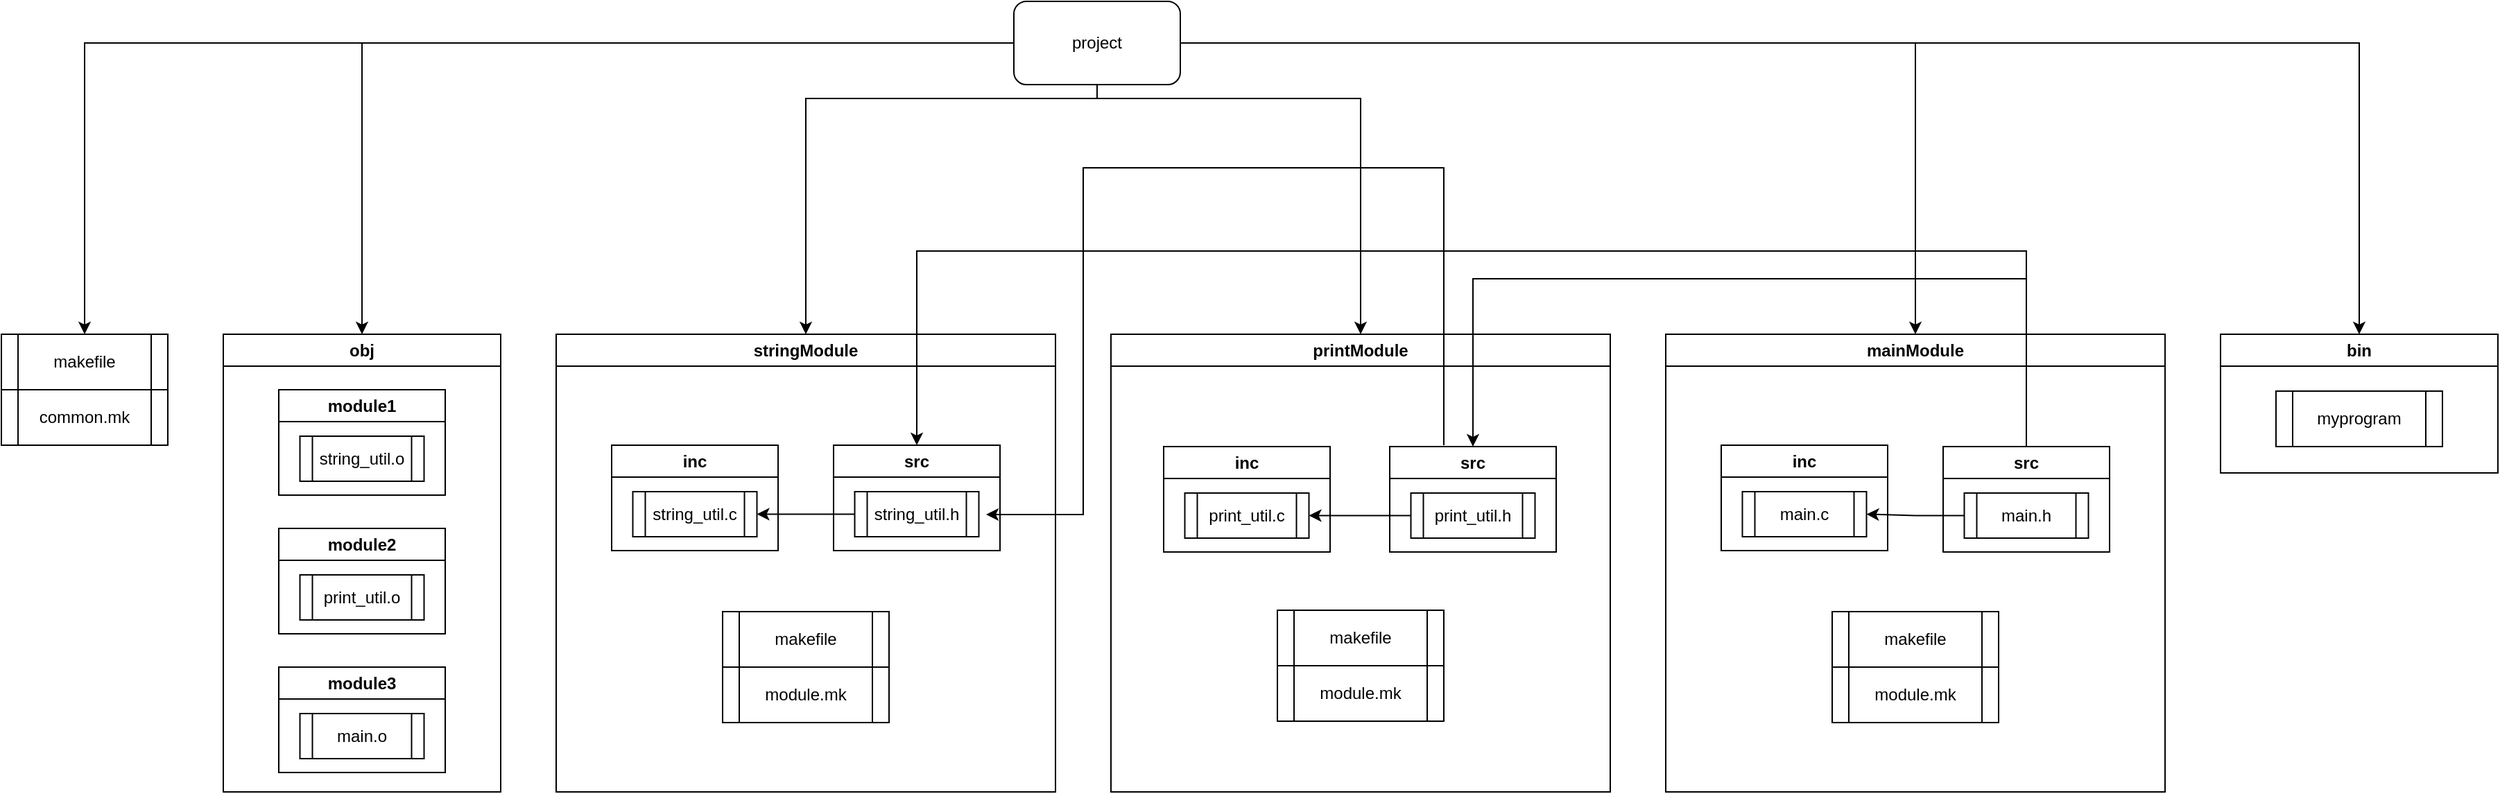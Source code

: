 <mxfile version="21.1.1" type="onedrive">
  <diagram id="PT-GRQ63UR67YI2i5cv7" name="Page-1">
    <mxGraphModel dx="2404" dy="636" grid="1" gridSize="10" guides="1" tooltips="1" connect="1" arrows="1" fold="1" page="1" pageScale="1" pageWidth="1169" pageHeight="827" math="0" shadow="0">
      <root>
        <mxCell id="0" />
        <mxCell id="1" parent="0" />
        <mxCell id="y-J6yGq-pBBK_awrRvmF-32" style="edgeStyle=orthogonalEdgeStyle;rounded=0;orthogonalLoop=1;jettySize=auto;html=1;entryX=0.5;entryY=0;entryDx=0;entryDy=0;" parent="1" source="xkAMnYPQj86GsAya68DB-3" target="y-J6yGq-pBBK_awrRvmF-6" edge="1">
          <mxGeometry relative="1" as="geometry" />
        </mxCell>
        <mxCell id="y-J6yGq-pBBK_awrRvmF-33" style="edgeStyle=orthogonalEdgeStyle;rounded=0;orthogonalLoop=1;jettySize=auto;html=1;entryX=0.5;entryY=0;entryDx=0;entryDy=0;" parent="1" source="xkAMnYPQj86GsAya68DB-3" target="y-J6yGq-pBBK_awrRvmF-15" edge="1">
          <mxGeometry relative="1" as="geometry" />
        </mxCell>
        <mxCell id="y-J6yGq-pBBK_awrRvmF-34" style="edgeStyle=orthogonalEdgeStyle;rounded=0;orthogonalLoop=1;jettySize=auto;html=1;entryX=0.5;entryY=0;entryDx=0;entryDy=0;" parent="1" source="xkAMnYPQj86GsAya68DB-3" target="y-J6yGq-pBBK_awrRvmF-22" edge="1">
          <mxGeometry relative="1" as="geometry">
            <Array as="points">
              <mxPoint x="620" y="90" />
              <mxPoint x="410" y="90" />
            </Array>
          </mxGeometry>
        </mxCell>
        <mxCell id="y-J6yGq-pBBK_awrRvmF-35" style="edgeStyle=orthogonalEdgeStyle;rounded=0;orthogonalLoop=1;jettySize=auto;html=1;entryX=0.5;entryY=0;entryDx=0;entryDy=0;" parent="1" source="xkAMnYPQj86GsAya68DB-3" target="y-J6yGq-pBBK_awrRvmF-8" edge="1">
          <mxGeometry relative="1" as="geometry" />
        </mxCell>
        <mxCell id="y-J6yGq-pBBK_awrRvmF-36" style="edgeStyle=orthogonalEdgeStyle;rounded=0;orthogonalLoop=1;jettySize=auto;html=1;" parent="1" source="xkAMnYPQj86GsAya68DB-3" target="y-J6yGq-pBBK_awrRvmF-1" edge="1">
          <mxGeometry relative="1" as="geometry">
            <Array as="points">
              <mxPoint x="620" y="90" />
              <mxPoint x="810" y="90" />
            </Array>
          </mxGeometry>
        </mxCell>
        <mxCell id="y-J6yGq-pBBK_awrRvmF-38" style="edgeStyle=orthogonalEdgeStyle;rounded=0;orthogonalLoop=1;jettySize=auto;html=1;entryX=0.5;entryY=0;entryDx=0;entryDy=0;" parent="1" source="xkAMnYPQj86GsAya68DB-3" target="y-J6yGq-pBBK_awrRvmF-37" edge="1">
          <mxGeometry relative="1" as="geometry" />
        </mxCell>
        <mxCell id="xkAMnYPQj86GsAya68DB-3" value="project" style="rounded=1;whiteSpace=wrap;html=1;" parent="1" vertex="1">
          <mxGeometry x="560" y="20" width="120" height="60" as="geometry" />
        </mxCell>
        <mxCell id="y-J6yGq-pBBK_awrRvmF-1" value="printModule" style="swimlane;whiteSpace=wrap;html=1;" parent="1" vertex="1">
          <mxGeometry x="630" y="260" width="360" height="330" as="geometry" />
        </mxCell>
        <mxCell id="y-J6yGq-pBBK_awrRvmF-3" value="inc" style="swimlane;whiteSpace=wrap;html=1;startSize=23;" parent="y-J6yGq-pBBK_awrRvmF-1" vertex="1">
          <mxGeometry x="38" y="81" width="120" height="76" as="geometry" />
        </mxCell>
        <mxCell id="xkAMnYPQj86GsAya68DB-20" value="print_util.c" style="shape=process;whiteSpace=wrap;html=1;backgroundOutline=1;" parent="y-J6yGq-pBBK_awrRvmF-3" vertex="1">
          <mxGeometry x="15.25" y="33.5" width="89.5" height="32.5" as="geometry" />
        </mxCell>
        <mxCell id="y-J6yGq-pBBK_awrRvmF-4" value="src" style="swimlane;whiteSpace=wrap;html=1;startSize=23;" parent="y-J6yGq-pBBK_awrRvmF-1" vertex="1">
          <mxGeometry x="201" y="81" width="120" height="76" as="geometry" />
        </mxCell>
        <mxCell id="y-J6yGq-pBBK_awrRvmF-5" value="print_util.h" style="shape=process;whiteSpace=wrap;html=1;backgroundOutline=1;" parent="y-J6yGq-pBBK_awrRvmF-4" vertex="1">
          <mxGeometry x="15.25" y="33.5" width="89.5" height="32.5" as="geometry" />
        </mxCell>
        <mxCell id="xkAMnYPQj86GsAya68DB-31" value="makefile" style="shape=process;whiteSpace=wrap;html=1;backgroundOutline=1;" parent="y-J6yGq-pBBK_awrRvmF-1" vertex="1">
          <mxGeometry x="120" y="199" width="120" height="40" as="geometry" />
        </mxCell>
        <mxCell id="xkAMnYPQj86GsAya68DB-32" value="module.mk" style="shape=process;whiteSpace=wrap;html=1;backgroundOutline=1;" parent="y-J6yGq-pBBK_awrRvmF-1" vertex="1">
          <mxGeometry x="120" y="239" width="120" height="40" as="geometry" />
        </mxCell>
        <mxCell id="AFf4AgVq9BYPSn7iIZb8-2" style="edgeStyle=orthogonalEdgeStyle;rounded=0;orthogonalLoop=1;jettySize=auto;html=1;entryX=1;entryY=0.5;entryDx=0;entryDy=0;" edge="1" parent="y-J6yGq-pBBK_awrRvmF-1" source="y-J6yGq-pBBK_awrRvmF-5" target="xkAMnYPQj86GsAya68DB-20">
          <mxGeometry relative="1" as="geometry" />
        </mxCell>
        <mxCell id="y-J6yGq-pBBK_awrRvmF-6" value="makefile" style="shape=process;whiteSpace=wrap;html=1;backgroundOutline=1;" parent="1" vertex="1">
          <mxGeometry x="-170" y="260" width="120" height="40" as="geometry" />
        </mxCell>
        <mxCell id="y-J6yGq-pBBK_awrRvmF-7" value="common.mk" style="shape=process;whiteSpace=wrap;html=1;backgroundOutline=1;" parent="1" vertex="1">
          <mxGeometry x="-170" y="300" width="120" height="40" as="geometry" />
        </mxCell>
        <mxCell id="y-J6yGq-pBBK_awrRvmF-8" value="mainModule" style="swimlane;whiteSpace=wrap;html=1;" parent="1" vertex="1">
          <mxGeometry x="1030" y="260" width="360" height="330" as="geometry" />
        </mxCell>
        <mxCell id="y-J6yGq-pBBK_awrRvmF-9" value="makefile" style="shape=process;whiteSpace=wrap;html=1;backgroundOutline=1;" parent="y-J6yGq-pBBK_awrRvmF-8" vertex="1">
          <mxGeometry x="120" y="200" width="120" height="40" as="geometry" />
        </mxCell>
        <mxCell id="y-J6yGq-pBBK_awrRvmF-10" value="module.mk" style="shape=process;whiteSpace=wrap;html=1;backgroundOutline=1;" parent="y-J6yGq-pBBK_awrRvmF-8" vertex="1">
          <mxGeometry x="120" y="240" width="120" height="40" as="geometry" />
        </mxCell>
        <mxCell id="y-J6yGq-pBBK_awrRvmF-11" value="inc" style="swimlane;whiteSpace=wrap;html=1;startSize=23;" parent="y-J6yGq-pBBK_awrRvmF-8" vertex="1">
          <mxGeometry x="40" y="80" width="120" height="76" as="geometry" />
        </mxCell>
        <mxCell id="y-J6yGq-pBBK_awrRvmF-12" value="main.c" style="shape=process;whiteSpace=wrap;html=1;backgroundOutline=1;" parent="y-J6yGq-pBBK_awrRvmF-11" vertex="1">
          <mxGeometry x="15.25" y="33.5" width="89.5" height="32.5" as="geometry" />
        </mxCell>
        <mxCell id="y-J6yGq-pBBK_awrRvmF-13" value="src" style="swimlane;whiteSpace=wrap;html=1;startSize=23;" parent="y-J6yGq-pBBK_awrRvmF-8" vertex="1">
          <mxGeometry x="200" y="81" width="120" height="76" as="geometry" />
        </mxCell>
        <mxCell id="y-J6yGq-pBBK_awrRvmF-14" value="main.h" style="shape=process;whiteSpace=wrap;html=1;backgroundOutline=1;" parent="y-J6yGq-pBBK_awrRvmF-13" vertex="1">
          <mxGeometry x="15.25" y="33.5" width="89.5" height="32.5" as="geometry" />
        </mxCell>
        <mxCell id="AFf4AgVq9BYPSn7iIZb8-3" style="edgeStyle=orthogonalEdgeStyle;rounded=0;orthogonalLoop=1;jettySize=auto;html=1;entryX=1;entryY=0.5;entryDx=0;entryDy=0;" edge="1" parent="y-J6yGq-pBBK_awrRvmF-8" source="y-J6yGq-pBBK_awrRvmF-14" target="y-J6yGq-pBBK_awrRvmF-12">
          <mxGeometry relative="1" as="geometry" />
        </mxCell>
        <mxCell id="y-J6yGq-pBBK_awrRvmF-15" value="obj" style="swimlane;whiteSpace=wrap;html=1;" parent="1" vertex="1">
          <mxGeometry x="-10" y="260" width="200" height="330" as="geometry" />
        </mxCell>
        <mxCell id="y-J6yGq-pBBK_awrRvmF-18" value="module2" style="swimlane;whiteSpace=wrap;html=1;startSize=23;" parent="y-J6yGq-pBBK_awrRvmF-15" vertex="1">
          <mxGeometry x="40" y="140" width="120" height="76" as="geometry" />
        </mxCell>
        <mxCell id="y-J6yGq-pBBK_awrRvmF-19" value="print_util.o" style="shape=process;whiteSpace=wrap;html=1;backgroundOutline=1;" parent="y-J6yGq-pBBK_awrRvmF-18" vertex="1">
          <mxGeometry x="15.25" y="33.5" width="89.5" height="32.5" as="geometry" />
        </mxCell>
        <mxCell id="y-J6yGq-pBBK_awrRvmF-20" value="module3" style="swimlane;whiteSpace=wrap;html=1;startSize=23;" parent="y-J6yGq-pBBK_awrRvmF-15" vertex="1">
          <mxGeometry x="40" y="240" width="120" height="76" as="geometry" />
        </mxCell>
        <mxCell id="y-J6yGq-pBBK_awrRvmF-21" value="main.o" style="shape=process;whiteSpace=wrap;html=1;backgroundOutline=1;" parent="y-J6yGq-pBBK_awrRvmF-20" vertex="1">
          <mxGeometry x="15.25" y="33.5" width="89.5" height="32.5" as="geometry" />
        </mxCell>
        <mxCell id="y-J6yGq-pBBK_awrRvmF-29" value="module1" style="swimlane;whiteSpace=wrap;html=1;startSize=23;" parent="y-J6yGq-pBBK_awrRvmF-15" vertex="1">
          <mxGeometry x="40" y="40" width="120" height="76" as="geometry" />
        </mxCell>
        <mxCell id="y-J6yGq-pBBK_awrRvmF-30" value="string_util.o" style="shape=process;whiteSpace=wrap;html=1;backgroundOutline=1;" parent="y-J6yGq-pBBK_awrRvmF-29" vertex="1">
          <mxGeometry x="15.25" y="33.5" width="89.5" height="32.5" as="geometry" />
        </mxCell>
        <mxCell id="y-J6yGq-pBBK_awrRvmF-22" value="stringModule" style="swimlane;whiteSpace=wrap;html=1;" parent="1" vertex="1">
          <mxGeometry x="230" y="260" width="360" height="330" as="geometry" />
        </mxCell>
        <mxCell id="y-J6yGq-pBBK_awrRvmF-23" value="makefile" style="shape=process;whiteSpace=wrap;html=1;backgroundOutline=1;" parent="y-J6yGq-pBBK_awrRvmF-22" vertex="1">
          <mxGeometry x="120" y="200" width="120" height="40" as="geometry" />
        </mxCell>
        <mxCell id="y-J6yGq-pBBK_awrRvmF-24" value="module.mk" style="shape=process;whiteSpace=wrap;html=1;backgroundOutline=1;" parent="y-J6yGq-pBBK_awrRvmF-22" vertex="1">
          <mxGeometry x="120" y="240" width="120" height="40" as="geometry" />
        </mxCell>
        <mxCell id="y-J6yGq-pBBK_awrRvmF-25" value="inc" style="swimlane;whiteSpace=wrap;html=1;startSize=23;" parent="y-J6yGq-pBBK_awrRvmF-22" vertex="1">
          <mxGeometry x="40" y="80" width="120" height="76" as="geometry" />
        </mxCell>
        <mxCell id="y-J6yGq-pBBK_awrRvmF-26" value="string_util.c" style="shape=process;whiteSpace=wrap;html=1;backgroundOutline=1;" parent="y-J6yGq-pBBK_awrRvmF-25" vertex="1">
          <mxGeometry x="15.25" y="33.5" width="89.5" height="32.5" as="geometry" />
        </mxCell>
        <mxCell id="y-J6yGq-pBBK_awrRvmF-27" value="src" style="swimlane;whiteSpace=wrap;html=1;startSize=23;" parent="y-J6yGq-pBBK_awrRvmF-22" vertex="1">
          <mxGeometry x="200" y="80" width="120" height="76" as="geometry" />
        </mxCell>
        <mxCell id="y-J6yGq-pBBK_awrRvmF-28" value="string_util.h" style="shape=process;whiteSpace=wrap;html=1;backgroundOutline=1;" parent="y-J6yGq-pBBK_awrRvmF-27" vertex="1">
          <mxGeometry x="15.25" y="33.5" width="89.5" height="32.5" as="geometry" />
        </mxCell>
        <mxCell id="AFf4AgVq9BYPSn7iIZb8-1" style="edgeStyle=orthogonalEdgeStyle;rounded=0;orthogonalLoop=1;jettySize=auto;html=1;entryX=1;entryY=0.5;entryDx=0;entryDy=0;" edge="1" parent="y-J6yGq-pBBK_awrRvmF-22" source="y-J6yGq-pBBK_awrRvmF-28" target="y-J6yGq-pBBK_awrRvmF-26">
          <mxGeometry relative="1" as="geometry" />
        </mxCell>
        <mxCell id="y-J6yGq-pBBK_awrRvmF-37" value="bin" style="swimlane;whiteSpace=wrap;html=1;" parent="1" vertex="1">
          <mxGeometry x="1430" y="260" width="200" height="100" as="geometry" />
        </mxCell>
        <mxCell id="y-J6yGq-pBBK_awrRvmF-39" value="myprogram" style="shape=process;whiteSpace=wrap;html=1;backgroundOutline=1;" parent="y-J6yGq-pBBK_awrRvmF-37" vertex="1">
          <mxGeometry x="40" y="41" width="120" height="40" as="geometry" />
        </mxCell>
        <mxCell id="AFf4AgVq9BYPSn7iIZb8-4" style="edgeStyle=none;rounded=0;orthogonalLoop=1;jettySize=auto;html=1;entryX=0.5;entryY=0;entryDx=0;entryDy=0;" edge="1" parent="1" source="y-J6yGq-pBBK_awrRvmF-13" target="y-J6yGq-pBBK_awrRvmF-4">
          <mxGeometry relative="1" as="geometry">
            <Array as="points">
              <mxPoint x="1290" y="220" />
              <mxPoint x="1100" y="220" />
              <mxPoint x="891" y="220" />
            </Array>
          </mxGeometry>
        </mxCell>
        <mxCell id="AFf4AgVq9BYPSn7iIZb8-5" style="edgeStyle=none;rounded=0;orthogonalLoop=1;jettySize=auto;html=1;" edge="1" parent="1" source="y-J6yGq-pBBK_awrRvmF-13" target="y-J6yGq-pBBK_awrRvmF-27">
          <mxGeometry relative="1" as="geometry">
            <Array as="points">
              <mxPoint x="1290" y="200" />
              <mxPoint x="890" y="200" />
              <mxPoint x="490" y="200" />
            </Array>
          </mxGeometry>
        </mxCell>
        <mxCell id="AFf4AgVq9BYPSn7iIZb8-6" style="edgeStyle=none;rounded=0;orthogonalLoop=1;jettySize=auto;html=1;" edge="1" parent="1">
          <mxGeometry relative="1" as="geometry">
            <mxPoint x="870" y="340" as="sourcePoint" />
            <mxPoint x="540" y="390" as="targetPoint" />
            <Array as="points">
              <mxPoint x="870" y="140" />
              <mxPoint x="610" y="140" />
              <mxPoint x="610" y="320" />
              <mxPoint x="610" y="390" />
            </Array>
          </mxGeometry>
        </mxCell>
      </root>
    </mxGraphModel>
  </diagram>
</mxfile>
